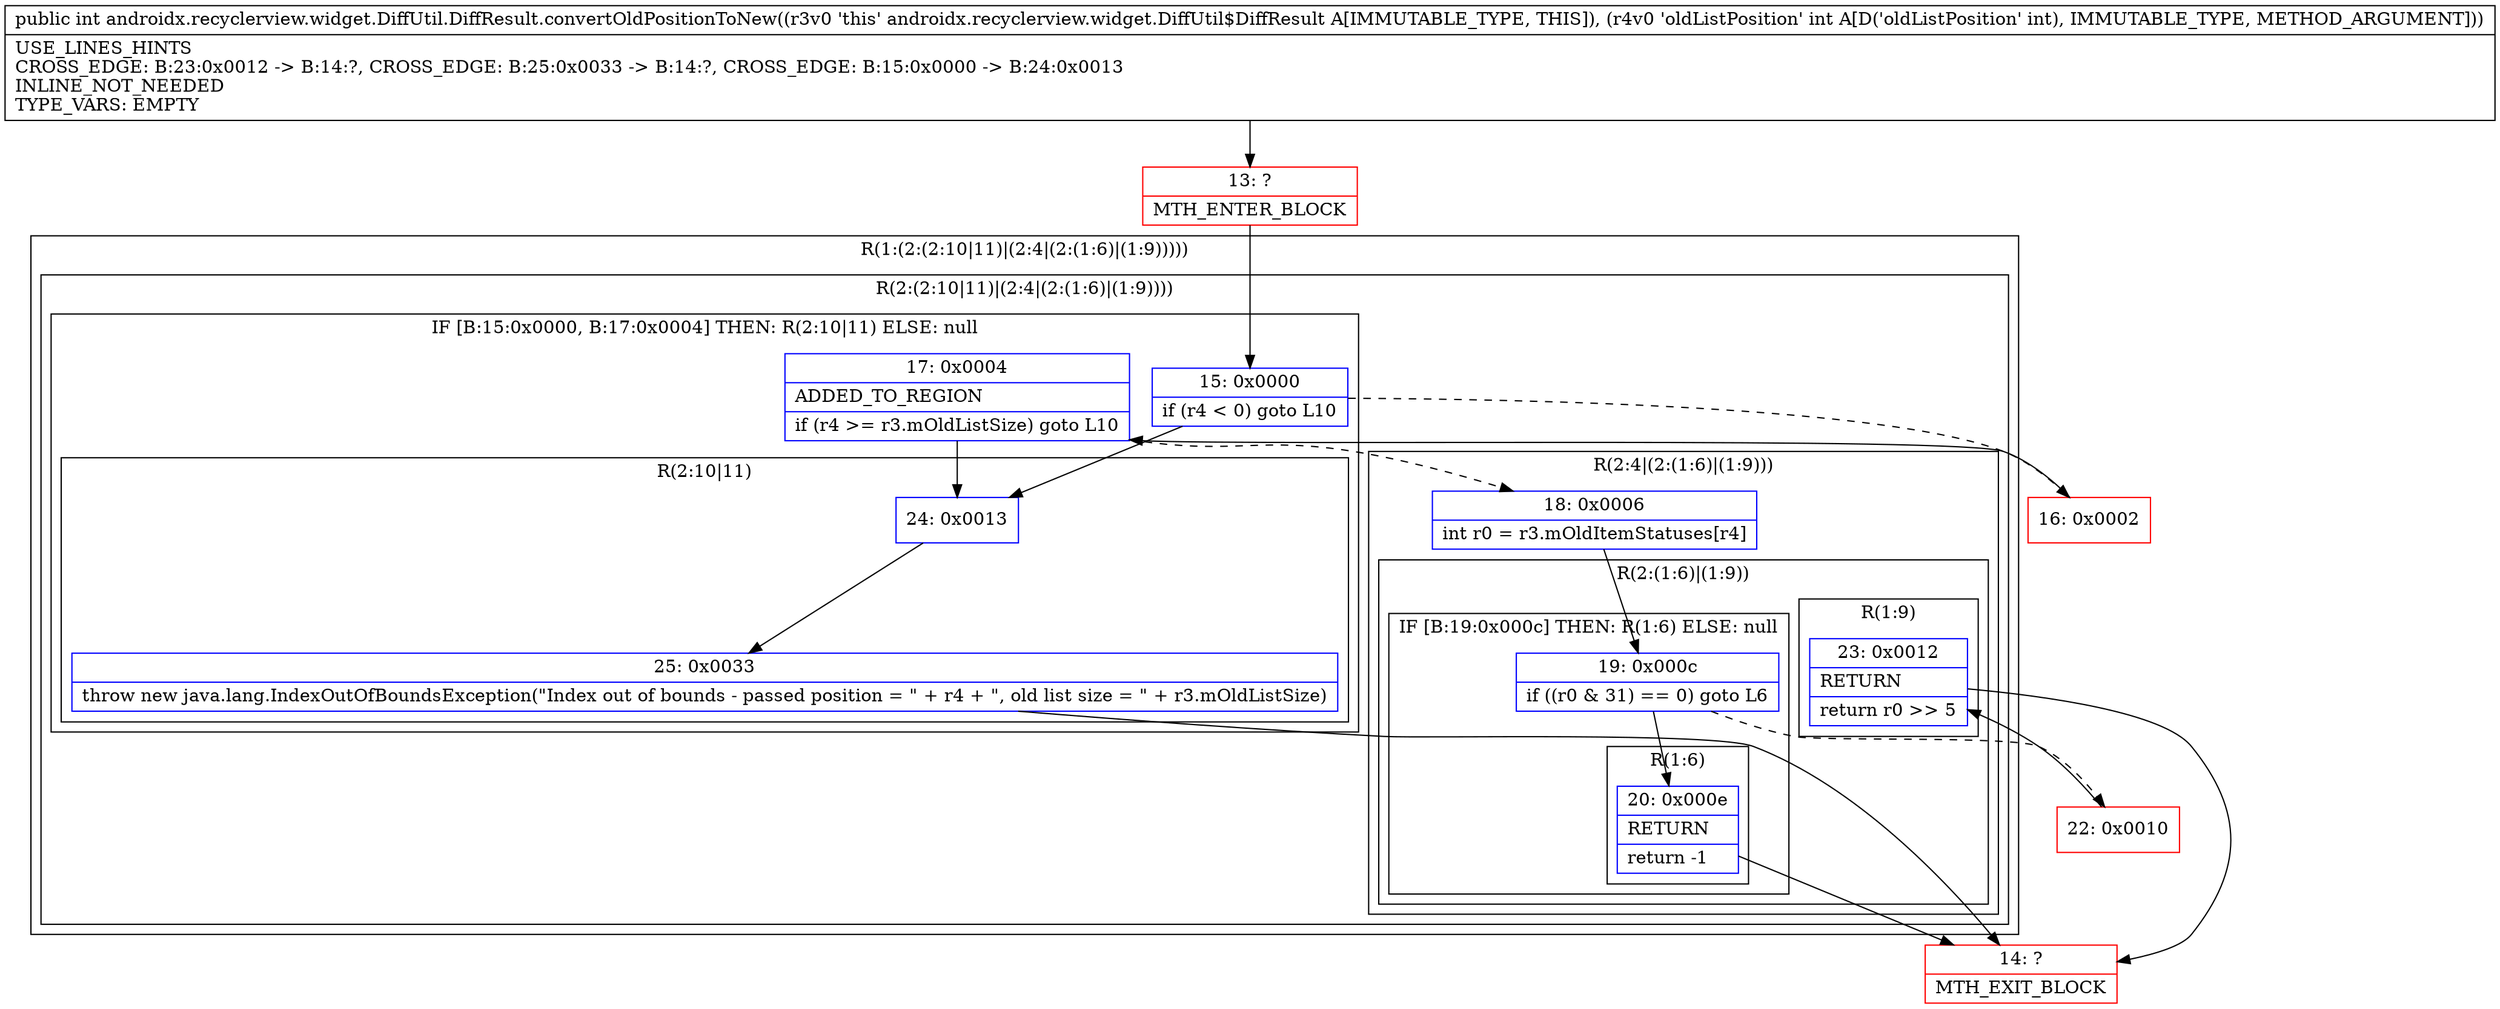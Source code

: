 digraph "CFG forandroidx.recyclerview.widget.DiffUtil.DiffResult.convertOldPositionToNew(I)I" {
subgraph cluster_Region_487552094 {
label = "R(1:(2:(2:10|11)|(2:4|(2:(1:6)|(1:9)))))";
node [shape=record,color=blue];
subgraph cluster_Region_1440622294 {
label = "R(2:(2:10|11)|(2:4|(2:(1:6)|(1:9))))";
node [shape=record,color=blue];
subgraph cluster_IfRegion_779684128 {
label = "IF [B:15:0x0000, B:17:0x0004] THEN: R(2:10|11) ELSE: null";
node [shape=record,color=blue];
Node_15 [shape=record,label="{15\:\ 0x0000|if (r4 \< 0) goto L10\l}"];
Node_17 [shape=record,label="{17\:\ 0x0004|ADDED_TO_REGION\l|if (r4 \>= r3.mOldListSize) goto L10\l}"];
subgraph cluster_Region_393442316 {
label = "R(2:10|11)";
node [shape=record,color=blue];
Node_24 [shape=record,label="{24\:\ 0x0013}"];
Node_25 [shape=record,label="{25\:\ 0x0033|throw new java.lang.IndexOutOfBoundsException(\"Index out of bounds \- passed position = \" + r4 + \", old list size = \" + r3.mOldListSize)\l}"];
}
}
subgraph cluster_Region_1080321504 {
label = "R(2:4|(2:(1:6)|(1:9)))";
node [shape=record,color=blue];
Node_18 [shape=record,label="{18\:\ 0x0006|int r0 = r3.mOldItemStatuses[r4]\l}"];
subgraph cluster_Region_1907904312 {
label = "R(2:(1:6)|(1:9))";
node [shape=record,color=blue];
subgraph cluster_IfRegion_1406309731 {
label = "IF [B:19:0x000c] THEN: R(1:6) ELSE: null";
node [shape=record,color=blue];
Node_19 [shape=record,label="{19\:\ 0x000c|if ((r0 & 31) == 0) goto L6\l}"];
subgraph cluster_Region_1442066255 {
label = "R(1:6)";
node [shape=record,color=blue];
Node_20 [shape=record,label="{20\:\ 0x000e|RETURN\l|return \-1\l}"];
}
}
subgraph cluster_Region_201000656 {
label = "R(1:9)";
node [shape=record,color=blue];
Node_23 [shape=record,label="{23\:\ 0x0012|RETURN\l|return r0 \>\> 5\l}"];
}
}
}
}
}
Node_13 [shape=record,color=red,label="{13\:\ ?|MTH_ENTER_BLOCK\l}"];
Node_16 [shape=record,color=red,label="{16\:\ 0x0002}"];
Node_14 [shape=record,color=red,label="{14\:\ ?|MTH_EXIT_BLOCK\l}"];
Node_22 [shape=record,color=red,label="{22\:\ 0x0010}"];
MethodNode[shape=record,label="{public int androidx.recyclerview.widget.DiffUtil.DiffResult.convertOldPositionToNew((r3v0 'this' androidx.recyclerview.widget.DiffUtil$DiffResult A[IMMUTABLE_TYPE, THIS]), (r4v0 'oldListPosition' int A[D('oldListPosition' int), IMMUTABLE_TYPE, METHOD_ARGUMENT]))  | USE_LINES_HINTS\lCROSS_EDGE: B:23:0x0012 \-\> B:14:?, CROSS_EDGE: B:25:0x0033 \-\> B:14:?, CROSS_EDGE: B:15:0x0000 \-\> B:24:0x0013\lINLINE_NOT_NEEDED\lTYPE_VARS: EMPTY\l}"];
MethodNode -> Node_13;Node_15 -> Node_16[style=dashed];
Node_15 -> Node_24;
Node_17 -> Node_18[style=dashed];
Node_17 -> Node_24;
Node_24 -> Node_25;
Node_25 -> Node_14;
Node_18 -> Node_19;
Node_19 -> Node_20;
Node_19 -> Node_22[style=dashed];
Node_20 -> Node_14;
Node_23 -> Node_14;
Node_13 -> Node_15;
Node_16 -> Node_17;
Node_22 -> Node_23;
}

